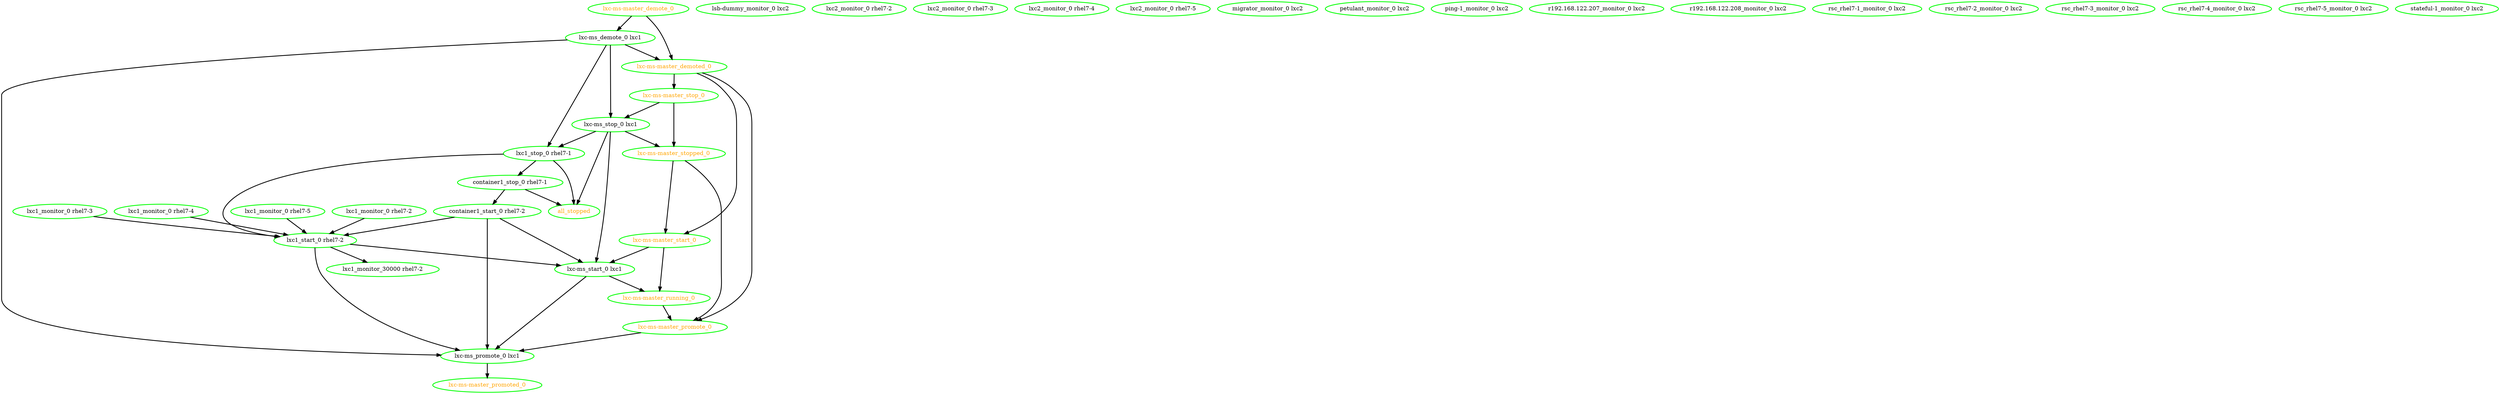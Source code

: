 digraph "g" {
"all_stopped" [ style=bold color="green" fontcolor="orange"]
"container1_start_0 rhel7-2" -> "lxc-ms_promote_0 lxc1" [ style = bold]
"container1_start_0 rhel7-2" -> "lxc-ms_start_0 lxc1" [ style = bold]
"container1_start_0 rhel7-2" -> "lxc1_start_0 rhel7-2" [ style = bold]
"container1_start_0 rhel7-2" [ style=bold color="green" fontcolor="black"]
"container1_stop_0 rhel7-1" -> "all_stopped" [ style = bold]
"container1_stop_0 rhel7-1" -> "container1_start_0 rhel7-2" [ style = bold]
"container1_stop_0 rhel7-1" [ style=bold color="green" fontcolor="black"]
"lsb-dummy_monitor_0 lxc2" [ style=bold color="green" fontcolor="black"]
"lxc-ms-master_demote_0" -> "lxc-ms-master_demoted_0" [ style = bold]
"lxc-ms-master_demote_0" -> "lxc-ms_demote_0 lxc1" [ style = bold]
"lxc-ms-master_demote_0" [ style=bold color="green" fontcolor="orange"]
"lxc-ms-master_demoted_0" -> "lxc-ms-master_promote_0" [ style = bold]
"lxc-ms-master_demoted_0" -> "lxc-ms-master_start_0" [ style = bold]
"lxc-ms-master_demoted_0" -> "lxc-ms-master_stop_0" [ style = bold]
"lxc-ms-master_demoted_0" [ style=bold color="green" fontcolor="orange"]
"lxc-ms-master_promote_0" -> "lxc-ms_promote_0 lxc1" [ style = bold]
"lxc-ms-master_promote_0" [ style=bold color="green" fontcolor="orange"]
"lxc-ms-master_promoted_0" [ style=bold color="green" fontcolor="orange"]
"lxc-ms-master_running_0" -> "lxc-ms-master_promote_0" [ style = bold]
"lxc-ms-master_running_0" [ style=bold color="green" fontcolor="orange"]
"lxc-ms-master_start_0" -> "lxc-ms-master_running_0" [ style = bold]
"lxc-ms-master_start_0" -> "lxc-ms_start_0 lxc1" [ style = bold]
"lxc-ms-master_start_0" [ style=bold color="green" fontcolor="orange"]
"lxc-ms-master_stop_0" -> "lxc-ms-master_stopped_0" [ style = bold]
"lxc-ms-master_stop_0" -> "lxc-ms_stop_0 lxc1" [ style = bold]
"lxc-ms-master_stop_0" [ style=bold color="green" fontcolor="orange"]
"lxc-ms-master_stopped_0" -> "lxc-ms-master_promote_0" [ style = bold]
"lxc-ms-master_stopped_0" -> "lxc-ms-master_start_0" [ style = bold]
"lxc-ms-master_stopped_0" [ style=bold color="green" fontcolor="orange"]
"lxc-ms_demote_0 lxc1" -> "lxc-ms-master_demoted_0" [ style = bold]
"lxc-ms_demote_0 lxc1" -> "lxc-ms_promote_0 lxc1" [ style = bold]
"lxc-ms_demote_0 lxc1" -> "lxc-ms_stop_0 lxc1" [ style = bold]
"lxc-ms_demote_0 lxc1" -> "lxc1_stop_0 rhel7-1" [ style = bold]
"lxc-ms_demote_0 lxc1" [ style=bold color="green" fontcolor="black"]
"lxc-ms_promote_0 lxc1" -> "lxc-ms-master_promoted_0" [ style = bold]
"lxc-ms_promote_0 lxc1" [ style=bold color="green" fontcolor="black"]
"lxc-ms_start_0 lxc1" -> "lxc-ms-master_running_0" [ style = bold]
"lxc-ms_start_0 lxc1" -> "lxc-ms_promote_0 lxc1" [ style = bold]
"lxc-ms_start_0 lxc1" [ style=bold color="green" fontcolor="black"]
"lxc-ms_stop_0 lxc1" -> "all_stopped" [ style = bold]
"lxc-ms_stop_0 lxc1" -> "lxc-ms-master_stopped_0" [ style = bold]
"lxc-ms_stop_0 lxc1" -> "lxc-ms_start_0 lxc1" [ style = bold]
"lxc-ms_stop_0 lxc1" -> "lxc1_stop_0 rhel7-1" [ style = bold]
"lxc-ms_stop_0 lxc1" [ style=bold color="green" fontcolor="black"]
"lxc1_monitor_0 rhel7-2" -> "lxc1_start_0 rhel7-2" [ style = bold]
"lxc1_monitor_0 rhel7-2" [ style=bold color="green" fontcolor="black"]
"lxc1_monitor_0 rhel7-3" -> "lxc1_start_0 rhel7-2" [ style = bold]
"lxc1_monitor_0 rhel7-3" [ style=bold color="green" fontcolor="black"]
"lxc1_monitor_0 rhel7-4" -> "lxc1_start_0 rhel7-2" [ style = bold]
"lxc1_monitor_0 rhel7-4" [ style=bold color="green" fontcolor="black"]
"lxc1_monitor_0 rhel7-5" -> "lxc1_start_0 rhel7-2" [ style = bold]
"lxc1_monitor_0 rhel7-5" [ style=bold color="green" fontcolor="black"]
"lxc1_monitor_30000 rhel7-2" [ style=bold color="green" fontcolor="black"]
"lxc1_start_0 rhel7-2" -> "lxc-ms_promote_0 lxc1" [ style = bold]
"lxc1_start_0 rhel7-2" -> "lxc-ms_start_0 lxc1" [ style = bold]
"lxc1_start_0 rhel7-2" -> "lxc1_monitor_30000 rhel7-2" [ style = bold]
"lxc1_start_0 rhel7-2" [ style=bold color="green" fontcolor="black"]
"lxc1_stop_0 rhel7-1" -> "all_stopped" [ style = bold]
"lxc1_stop_0 rhel7-1" -> "container1_stop_0 rhel7-1" [ style = bold]
"lxc1_stop_0 rhel7-1" -> "lxc1_start_0 rhel7-2" [ style = bold]
"lxc1_stop_0 rhel7-1" [ style=bold color="green" fontcolor="black"]
"lxc2_monitor_0 rhel7-2" [ style=bold color="green" fontcolor="black"]
"lxc2_monitor_0 rhel7-3" [ style=bold color="green" fontcolor="black"]
"lxc2_monitor_0 rhel7-4" [ style=bold color="green" fontcolor="black"]
"lxc2_monitor_0 rhel7-5" [ style=bold color="green" fontcolor="black"]
"migrator_monitor_0 lxc2" [ style=bold color="green" fontcolor="black"]
"petulant_monitor_0 lxc2" [ style=bold color="green" fontcolor="black"]
"ping-1_monitor_0 lxc2" [ style=bold color="green" fontcolor="black"]
"r192.168.122.207_monitor_0 lxc2" [ style=bold color="green" fontcolor="black"]
"r192.168.122.208_monitor_0 lxc2" [ style=bold color="green" fontcolor="black"]
"rsc_rhel7-1_monitor_0 lxc2" [ style=bold color="green" fontcolor="black"]
"rsc_rhel7-2_monitor_0 lxc2" [ style=bold color="green" fontcolor="black"]
"rsc_rhel7-3_monitor_0 lxc2" [ style=bold color="green" fontcolor="black"]
"rsc_rhel7-4_monitor_0 lxc2" [ style=bold color="green" fontcolor="black"]
"rsc_rhel7-5_monitor_0 lxc2" [ style=bold color="green" fontcolor="black"]
"stateful-1_monitor_0 lxc2" [ style=bold color="green" fontcolor="black"]
}
